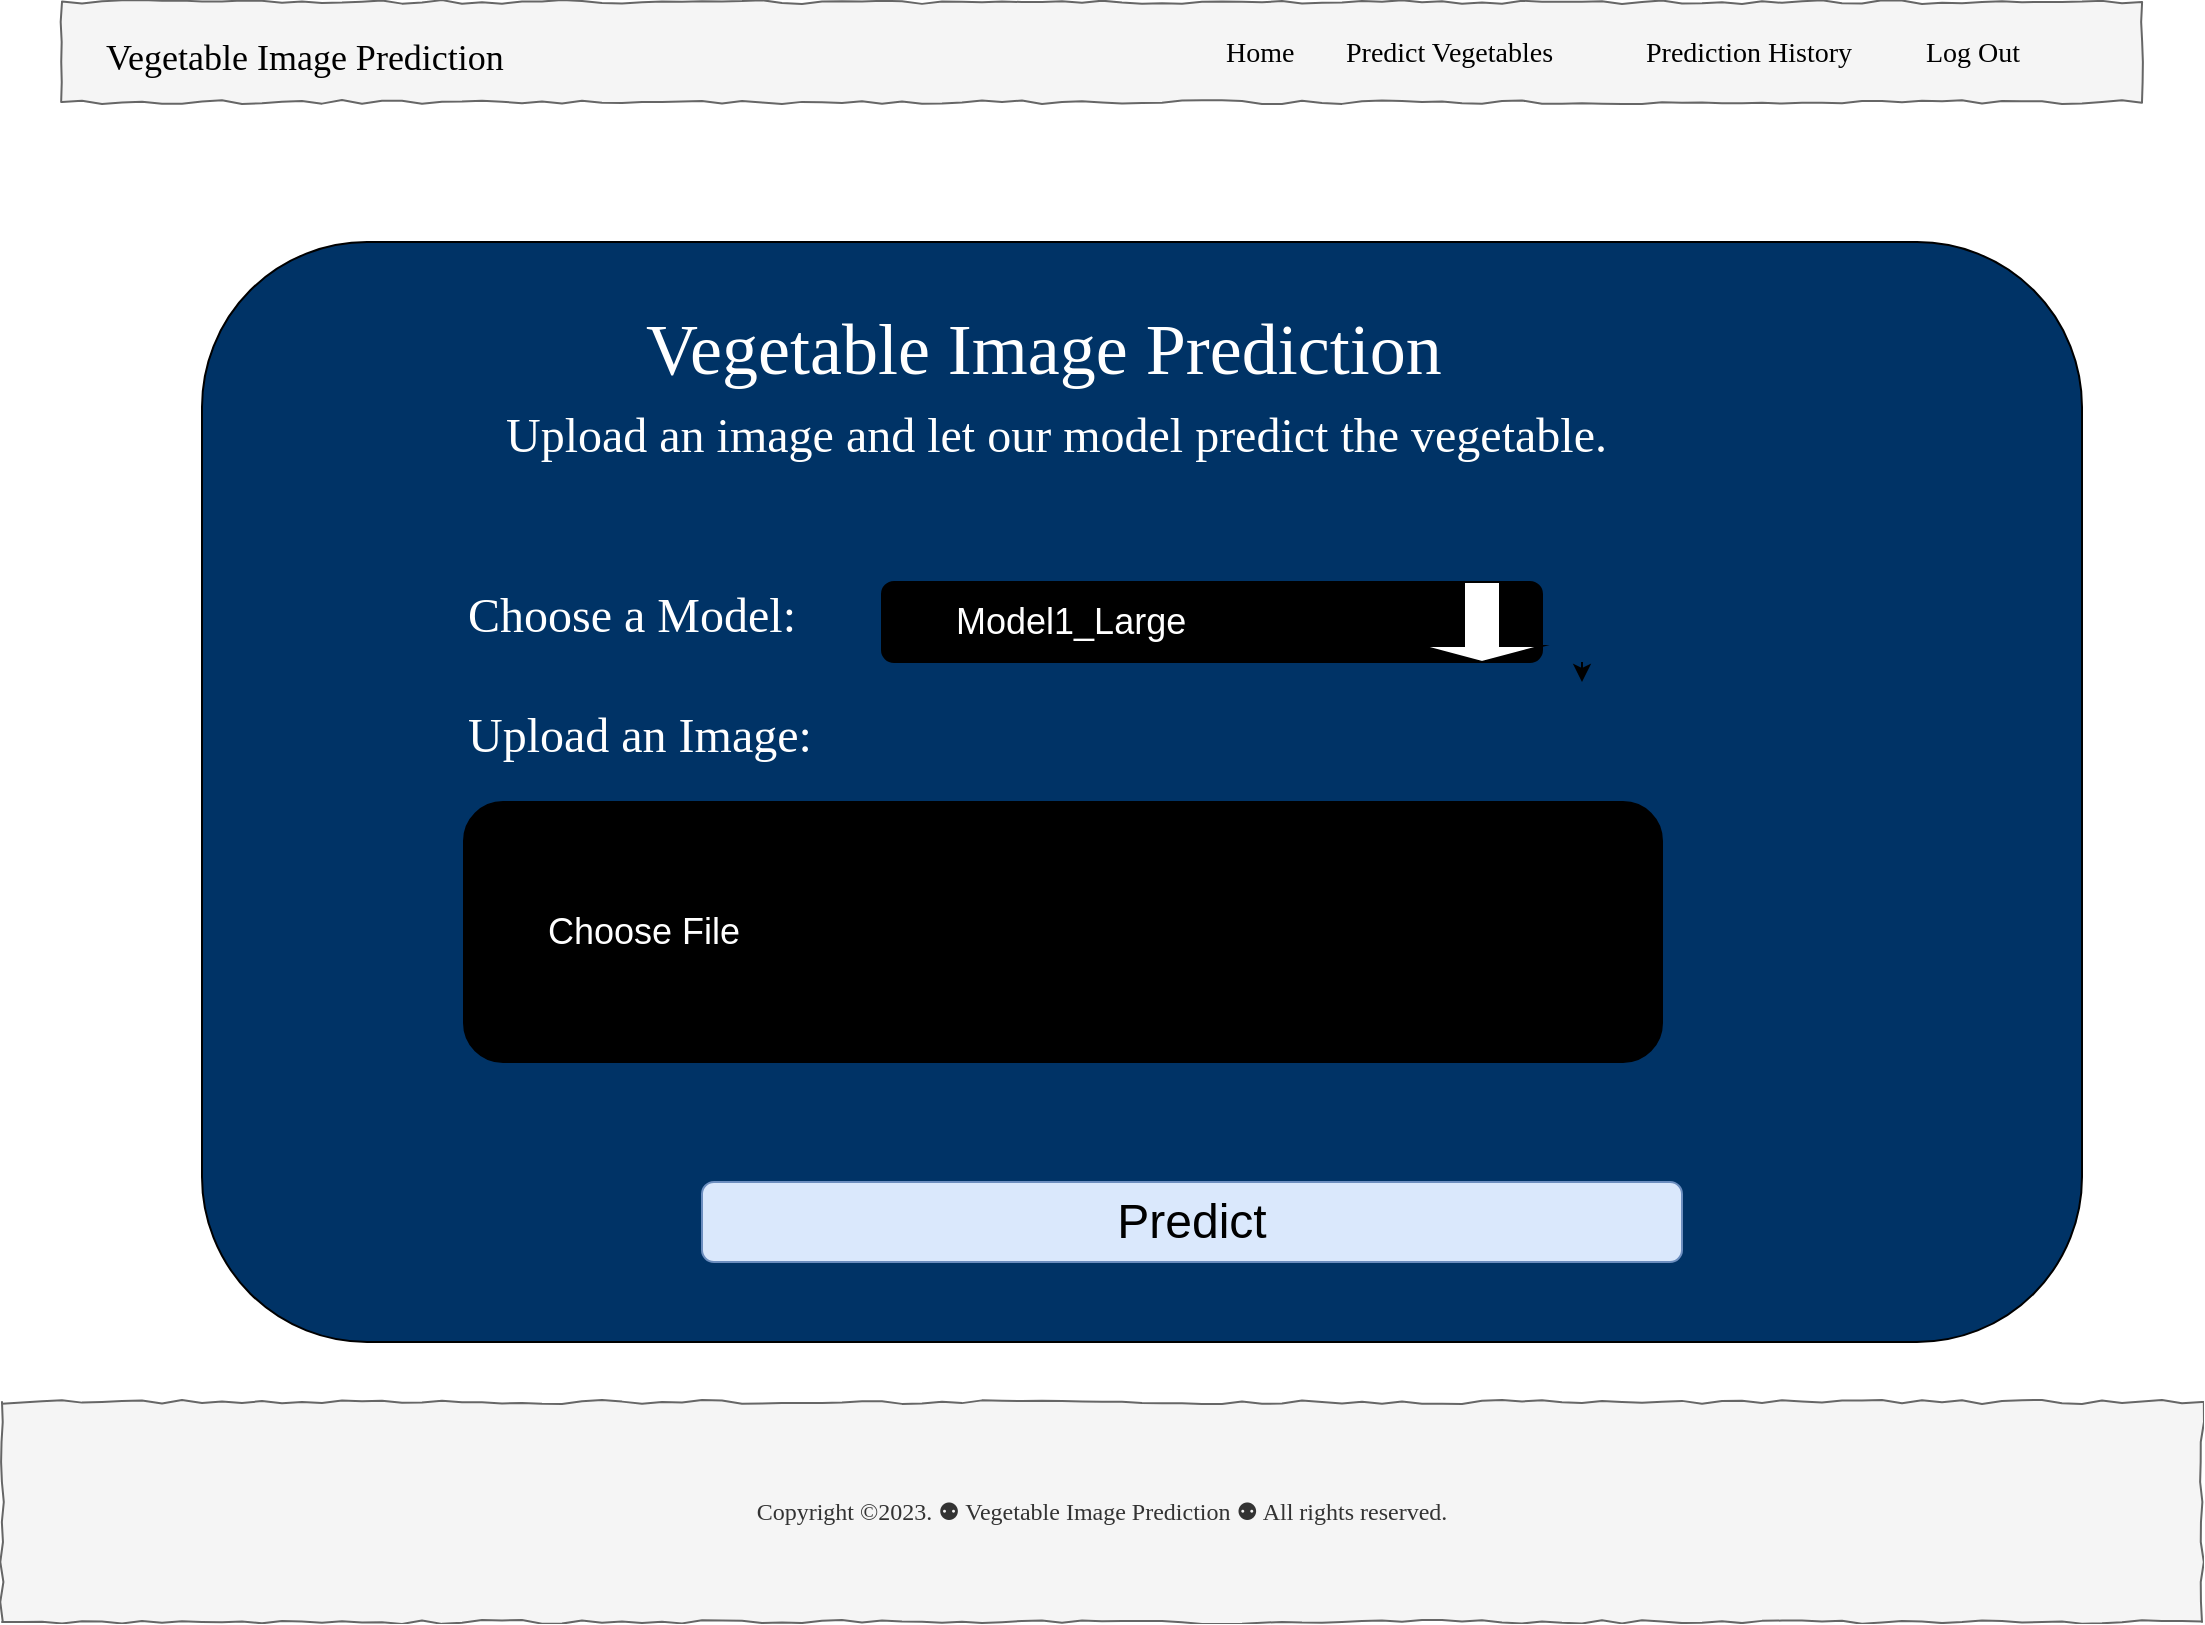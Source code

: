 <mxfile version="23.1.2" type="gitlab">
  <diagram name="Page-1" id="03018318-947c-dd8e-b7a3-06fadd420f32">
    <mxGraphModel dx="1772" dy="870" grid="1" gridSize="10" guides="1" tooltips="1" connect="1" arrows="1" fold="1" page="1" pageScale="1" pageWidth="1100" pageHeight="850" background="#ffffff" math="0" shadow="0">
      <root>
        <mxCell id="0" />
        <mxCell id="1" parent="0" />
        <mxCell id="jqHyryY0VZhZzjoj7nHx-6" value="" style="rounded=1;whiteSpace=wrap;html=1;fillColor=#003366;" vertex="1" parent="1">
          <mxGeometry x="100" y="160" width="940" height="550" as="geometry" />
        </mxCell>
        <mxCell id="jqHyryY0VZhZzjoj7nHx-7" value="&lt;font color=&quot;#ffffff&quot; style=&quot;font-size: 36px;&quot;&gt;Vegetable Image Prediction&lt;/font&gt;" style="text;html=1;points=[];align=left;verticalAlign=top;spacingTop=-4;fontSize=14;fontFamily=Verdana" vertex="1" parent="1">
          <mxGeometry x="320" y="190" width="560" height="60" as="geometry" />
        </mxCell>
        <mxCell id="jqHyryY0VZhZzjoj7nHx-8" style="edgeStyle=orthogonalEdgeStyle;rounded=0;orthogonalLoop=1;jettySize=auto;html=1;exitX=1;exitY=0.5;exitDx=0;exitDy=0;entryX=1;entryY=0.75;entryDx=0;entryDy=0;" edge="1" parent="1">
          <mxGeometry relative="1" as="geometry">
            <mxPoint x="790" y="370" as="sourcePoint" />
            <mxPoint x="790" y="380" as="targetPoint" />
          </mxGeometry>
        </mxCell>
        <mxCell id="jqHyryY0VZhZzjoj7nHx-9" value="&lt;font style=&quot;font-size: 24px;&quot;&gt;Predict&lt;/font&gt;" style="rounded=1;whiteSpace=wrap;html=1;fillColor=#dae8fc;strokeColor=#6c8ebf;" vertex="1" parent="1">
          <mxGeometry x="350" y="630" width="490" height="40" as="geometry" />
        </mxCell>
        <mxCell id="jqHyryY0VZhZzjoj7nHx-10" value="&lt;font color=&quot;#ffffff&quot; style=&quot;font-size: 18px;&quot;&gt;&amp;nbsp; &amp;nbsp; &amp;nbsp; &amp;nbsp;Model1_Large&lt;/font&gt;" style="rounded=1;whiteSpace=wrap;html=1;align=left;fillColor=#000000;" vertex="1" parent="1">
          <mxGeometry x="440" y="330" width="330" height="40" as="geometry" />
        </mxCell>
        <mxCell id="jqHyryY0VZhZzjoj7nHx-11" value="&lt;font color=&quot;#ffffff&quot; style=&quot;font-size: 24px;&quot;&gt;Choose a Model:&lt;/font&gt;" style="text;html=1;points=[];align=left;verticalAlign=top;spacingTop=-4;fontSize=14;fontFamily=Verdana" vertex="1" parent="1">
          <mxGeometry x="231" y="330" width="155" height="40" as="geometry" />
        </mxCell>
        <mxCell id="jqHyryY0VZhZzjoj7nHx-14" value="Copyright ©2023. ⚉ Vegetable Image Prediction ⚉ All rights reserved." style="whiteSpace=wrap;html=1;rounded=0;shadow=0;labelBackgroundColor=none;strokeWidth=1;fillColor=#f5f5f5;fontFamily=Verdana;fontSize=12;align=center;comic=1;fontColor=#333333;strokeColor=#666666;" vertex="1" parent="1">
          <mxGeometry y="740" width="1100" height="110" as="geometry" />
        </mxCell>
        <mxCell id="jqHyryY0VZhZzjoj7nHx-16" value="&lt;font style=&quot;font-size: 24px;&quot; color=&quot;#ffffff&quot;&gt;Upload an image and let our model predict the vegetable.&lt;/font&gt;" style="text;html=1;points=[];align=left;verticalAlign=top;spacingTop=-4;fontSize=14;fontFamily=Verdana" vertex="1" parent="1">
          <mxGeometry x="250" y="240" width="660" height="40" as="geometry" />
        </mxCell>
        <mxCell id="jqHyryY0VZhZzjoj7nHx-17" value="&lt;font color=&quot;#ffffff&quot; style=&quot;font-size: 24px;&quot;&gt;Upload an Image:&lt;/font&gt;" style="text;html=1;points=[];align=left;verticalAlign=top;spacingTop=-4;fontSize=14;fontFamily=Verdana" vertex="1" parent="1">
          <mxGeometry x="231" y="390" width="155" height="40" as="geometry" />
        </mxCell>
        <mxCell id="jqHyryY0VZhZzjoj7nHx-18" value="&lt;font color=&quot;#ffffff&quot; style=&quot;font-size: 18px;&quot;&gt;&lt;span style=&quot;white-space: pre;&quot;&gt;&#x9;&lt;/span&gt;Choose File&lt;/font&gt;" style="rounded=1;whiteSpace=wrap;html=1;align=left;fillColor=#000000;" vertex="1" parent="1">
          <mxGeometry x="231" y="440" width="599" height="130" as="geometry" />
        </mxCell>
        <mxCell id="jqHyryY0VZhZzjoj7nHx-20" value="" style="shape=singleArrow;direction=south;whiteSpace=wrap;html=1;" vertex="1" parent="1">
          <mxGeometry x="710" y="330" width="60" height="40" as="geometry" />
        </mxCell>
        <mxCell id="jqHyryY0VZhZzjoj7nHx-21" value="" style="whiteSpace=wrap;html=1;rounded=0;shadow=0;labelBackgroundColor=none;strokeWidth=1;fillColor=#f5f5f5;fontFamily=Verdana;fontSize=12;align=center;comic=1;fontColor=#333333;strokeColor=#666666;" vertex="1" parent="1">
          <mxGeometry x="30" y="40" width="1040" height="50" as="geometry" />
        </mxCell>
        <mxCell id="jqHyryY0VZhZzjoj7nHx-22" value="Home" style="text;html=1;points=[];align=left;verticalAlign=top;spacingTop=-4;fontSize=14;fontFamily=Verdana" vertex="1" parent="1">
          <mxGeometry x="610" y="55" width="60" height="20" as="geometry" />
        </mxCell>
        <mxCell id="jqHyryY0VZhZzjoj7nHx-23" value="&lt;span style=&quot;font-size: 18px;&quot;&gt;Vegetable Image Prediction&lt;/span&gt;" style="text;html=1;points=[];align=left;verticalAlign=top;spacingTop=-4;fontSize=14;fontFamily=Verdana" vertex="1" parent="1">
          <mxGeometry x="50" y="55" width="60" height="20" as="geometry" />
        </mxCell>
        <mxCell id="jqHyryY0VZhZzjoj7nHx-24" value="Predict Vegetables" style="text;html=1;points=[];align=left;verticalAlign=top;spacingTop=-4;fontSize=14;fontFamily=Verdana" vertex="1" parent="1">
          <mxGeometry x="670" y="55" width="60" height="20" as="geometry" />
        </mxCell>
        <mxCell id="jqHyryY0VZhZzjoj7nHx-25" value="Prediction History" style="text;html=1;points=[];align=left;verticalAlign=top;spacingTop=-4;fontSize=14;fontFamily=Verdana" vertex="1" parent="1">
          <mxGeometry x="820" y="55" width="60" height="20" as="geometry" />
        </mxCell>
        <mxCell id="jqHyryY0VZhZzjoj7nHx-26" value="Log Out" style="text;html=1;points=[];align=left;verticalAlign=top;spacingTop=-4;fontSize=14;fontFamily=Verdana" vertex="1" parent="1">
          <mxGeometry x="960" y="55" width="60" height="20" as="geometry" />
        </mxCell>
      </root>
    </mxGraphModel>
  </diagram>
</mxfile>

